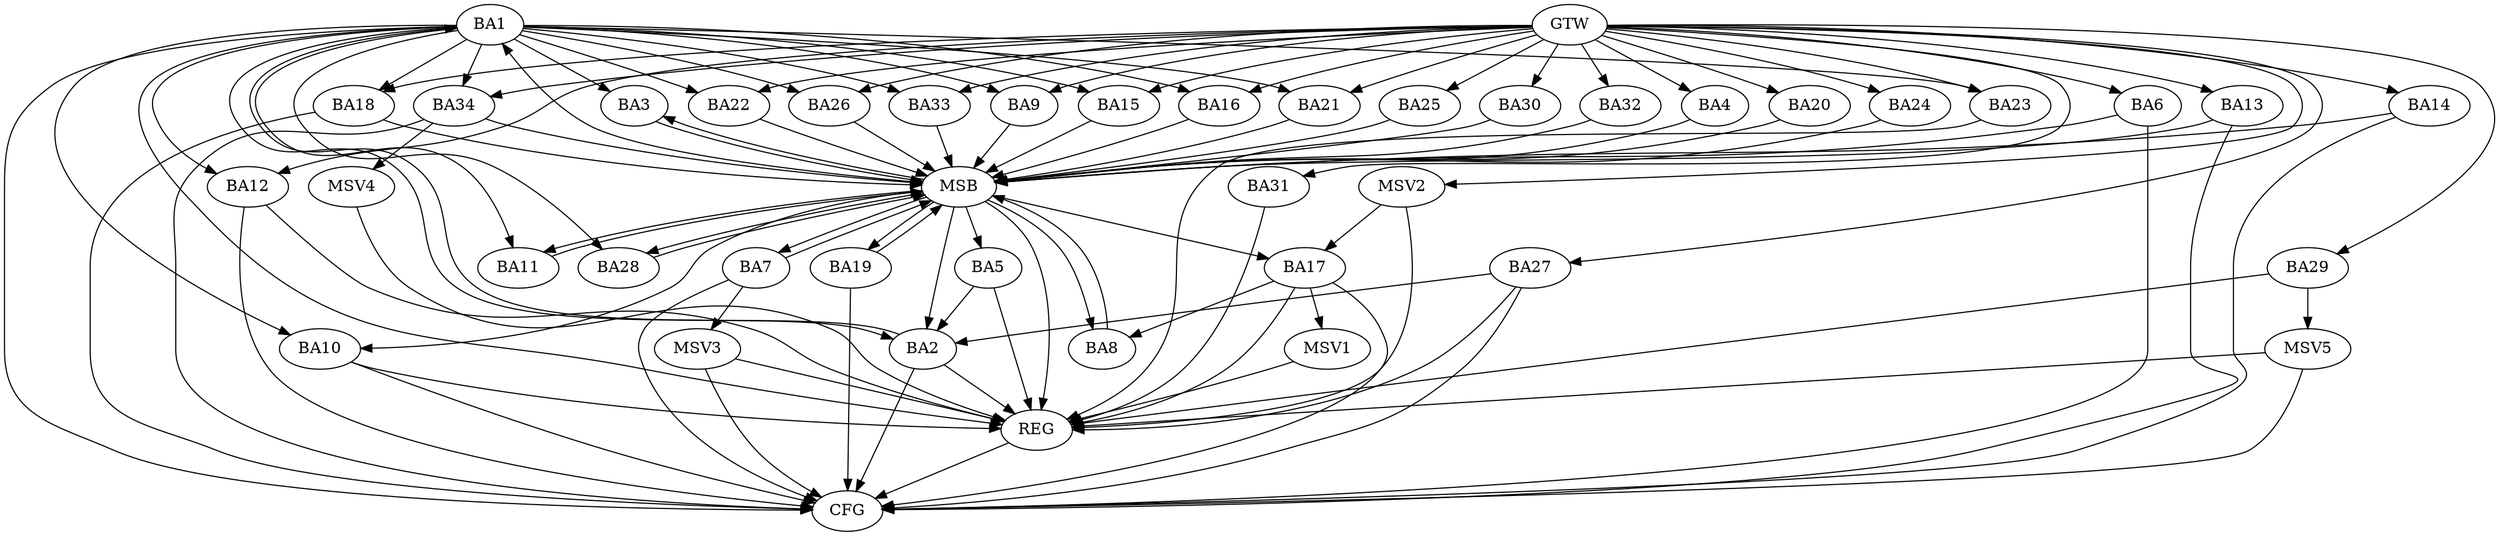 strict digraph G {
  BA1 [ label="BA1" ];
  BA2 [ label="BA2" ];
  BA3 [ label="BA3" ];
  BA4 [ label="BA4" ];
  BA5 [ label="BA5" ];
  BA6 [ label="BA6" ];
  BA7 [ label="BA7" ];
  BA8 [ label="BA8" ];
  BA9 [ label="BA9" ];
  BA10 [ label="BA10" ];
  BA11 [ label="BA11" ];
  BA12 [ label="BA12" ];
  BA13 [ label="BA13" ];
  BA14 [ label="BA14" ];
  BA15 [ label="BA15" ];
  BA16 [ label="BA16" ];
  BA17 [ label="BA17" ];
  BA18 [ label="BA18" ];
  BA19 [ label="BA19" ];
  BA20 [ label="BA20" ];
  BA21 [ label="BA21" ];
  BA22 [ label="BA22" ];
  BA23 [ label="BA23" ];
  BA24 [ label="BA24" ];
  BA25 [ label="BA25" ];
  BA26 [ label="BA26" ];
  BA27 [ label="BA27" ];
  BA28 [ label="BA28" ];
  BA29 [ label="BA29" ];
  BA30 [ label="BA30" ];
  BA31 [ label="BA31" ];
  BA32 [ label="BA32" ];
  BA33 [ label="BA33" ];
  BA34 [ label="BA34" ];
  GTW [ label="GTW" ];
  REG [ label="REG" ];
  MSB [ label="MSB" ];
  CFG [ label="CFG" ];
  MSV1 [ label="MSV1" ];
  MSV2 [ label="MSV2" ];
  MSV3 [ label="MSV3" ];
  MSV4 [ label="MSV4" ];
  MSV5 [ label="MSV5" ];
  BA1 -> BA2;
  BA2 -> BA1;
  BA5 -> BA2;
  BA17 -> BA8;
  BA27 -> BA2;
  GTW -> BA4;
  GTW -> BA6;
  GTW -> BA9;
  GTW -> BA12;
  GTW -> BA13;
  GTW -> BA14;
  GTW -> BA15;
  GTW -> BA16;
  GTW -> BA18;
  GTW -> BA20;
  GTW -> BA21;
  GTW -> BA22;
  GTW -> BA23;
  GTW -> BA24;
  GTW -> BA25;
  GTW -> BA26;
  GTW -> BA27;
  GTW -> BA29;
  GTW -> BA30;
  GTW -> BA31;
  GTW -> BA32;
  GTW -> BA33;
  GTW -> BA34;
  BA1 -> REG;
  BA2 -> REG;
  BA5 -> REG;
  BA10 -> REG;
  BA12 -> REG;
  BA17 -> REG;
  BA23 -> REG;
  BA27 -> REG;
  BA29 -> REG;
  BA31 -> REG;
  BA3 -> MSB;
  MSB -> BA2;
  MSB -> REG;
  BA4 -> MSB;
  MSB -> BA3;
  BA6 -> MSB;
  BA7 -> MSB;
  BA8 -> MSB;
  MSB -> BA7;
  BA9 -> MSB;
  MSB -> BA1;
  BA11 -> MSB;
  MSB -> BA5;
  BA13 -> MSB;
  MSB -> BA10;
  BA14 -> MSB;
  BA15 -> MSB;
  MSB -> BA8;
  BA16 -> MSB;
  BA18 -> MSB;
  BA19 -> MSB;
  BA20 -> MSB;
  BA21 -> MSB;
  MSB -> BA11;
  BA22 -> MSB;
  MSB -> BA19;
  BA24 -> MSB;
  BA25 -> MSB;
  BA26 -> MSB;
  BA28 -> MSB;
  BA30 -> MSB;
  MSB -> BA17;
  BA32 -> MSB;
  MSB -> BA28;
  BA33 -> MSB;
  BA34 -> MSB;
  BA12 -> CFG;
  BA10 -> CFG;
  BA13 -> CFG;
  BA18 -> CFG;
  BA7 -> CFG;
  BA34 -> CFG;
  BA27 -> CFG;
  BA6 -> CFG;
  BA14 -> CFG;
  BA2 -> CFG;
  BA19 -> CFG;
  BA1 -> CFG;
  BA17 -> CFG;
  REG -> CFG;
  BA1 -> BA9;
  BA1 -> BA16;
  BA1 -> BA11;
  BA1 -> BA21;
  BA1 -> BA12;
  BA1 -> BA34;
  BA1 -> BA10;
  BA1 -> BA18;
  BA1 -> BA26;
  BA1 -> BA15;
  BA1 -> BA22;
  BA1 -> BA23;
  BA1 -> BA33;
  BA1 -> BA3;
  BA1 -> BA28;
  BA17 -> MSV1;
  MSV1 -> REG;
  MSV2 -> BA17;
  GTW -> MSV2;
  MSV2 -> REG;
  BA7 -> MSV3;
  MSV3 -> REG;
  MSV3 -> CFG;
  BA34 -> MSV4;
  MSV4 -> REG;
  BA29 -> MSV5;
  MSV5 -> REG;
  MSV5 -> CFG;
}

